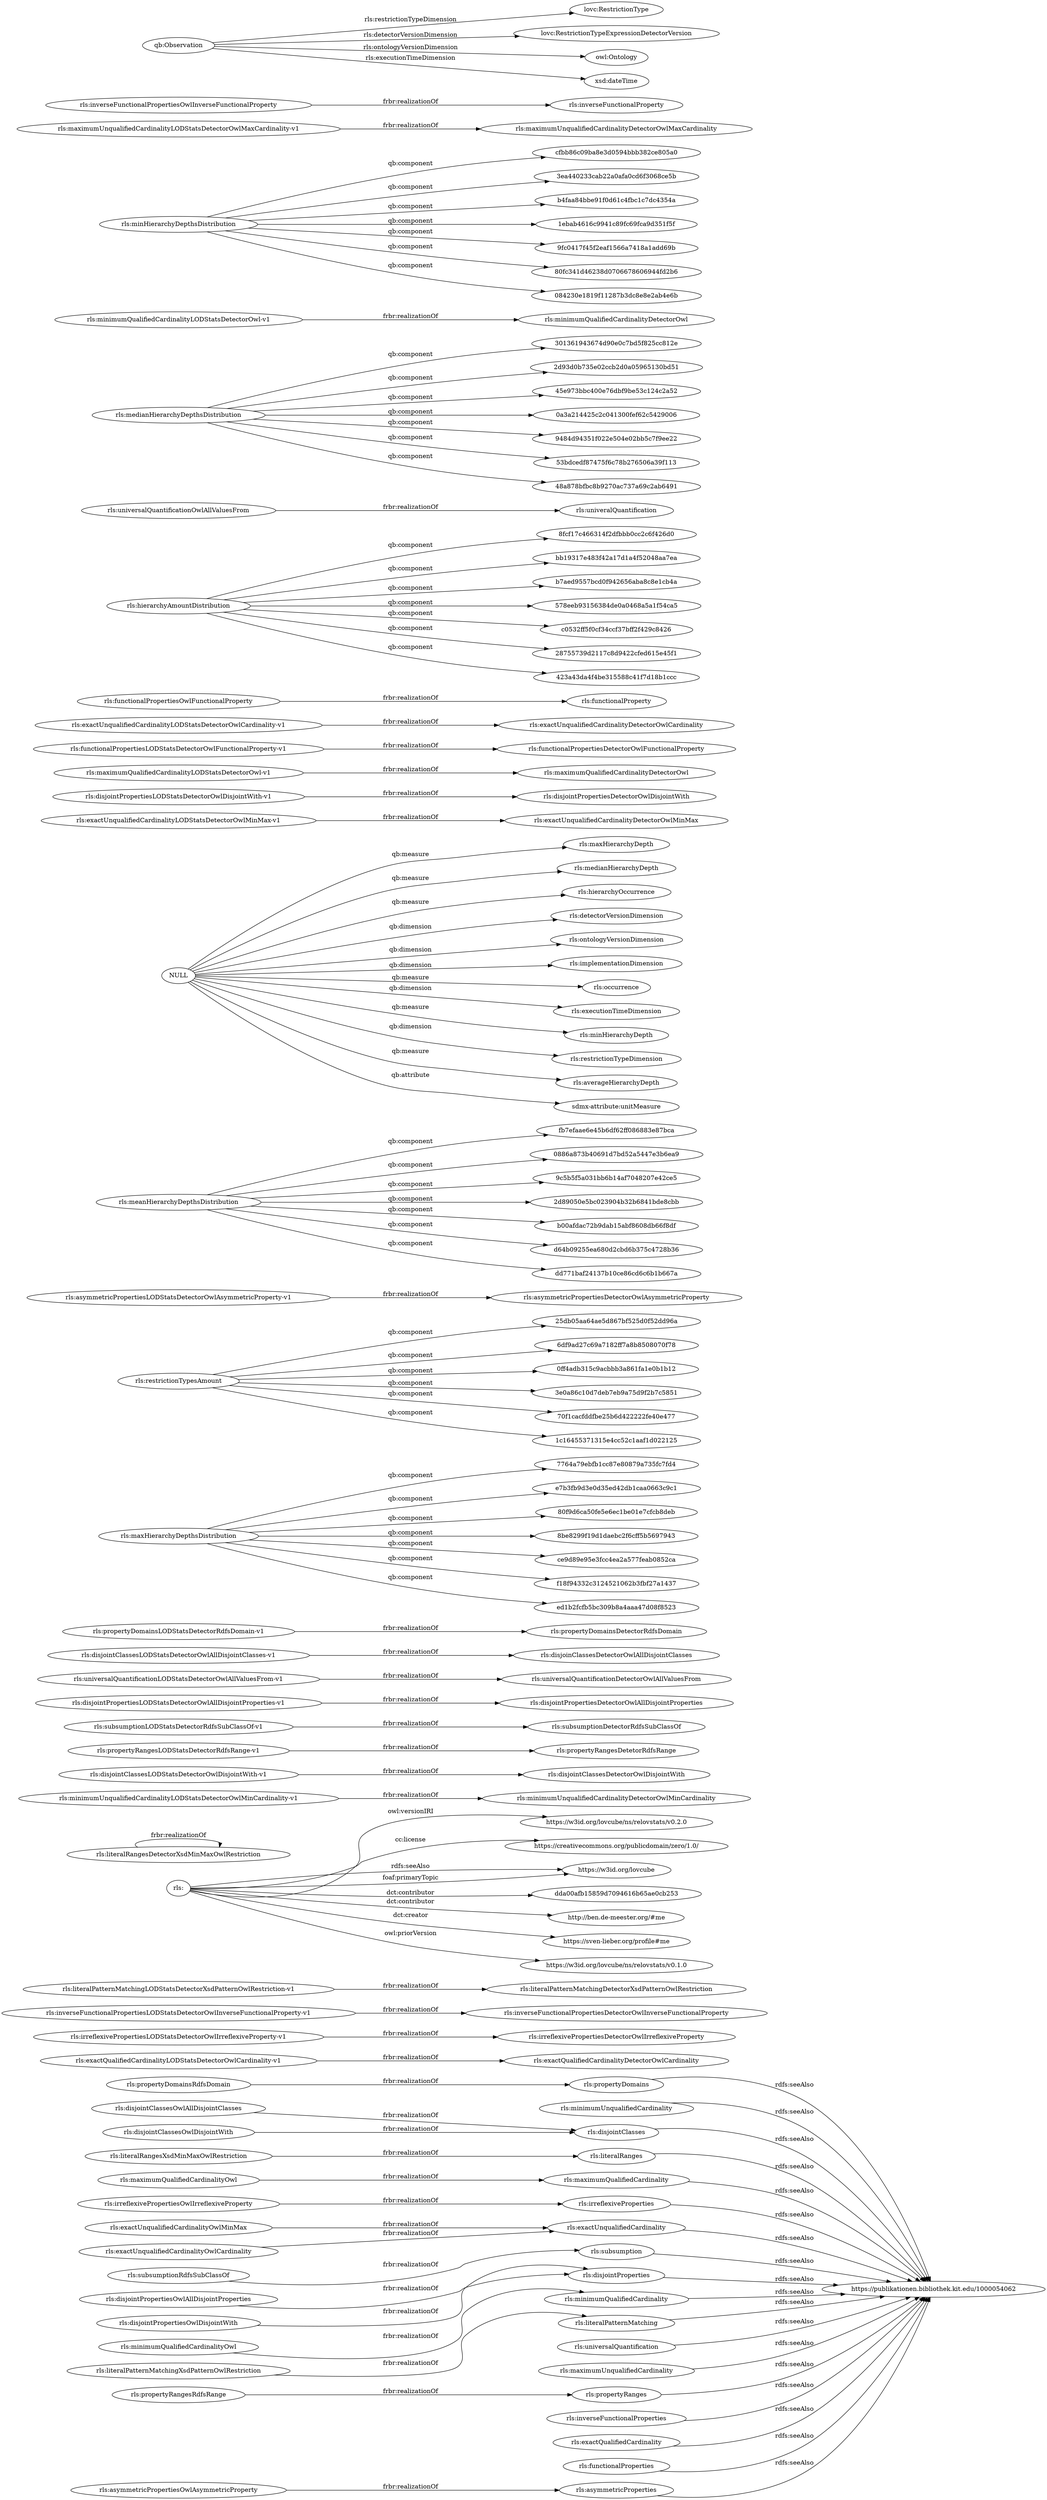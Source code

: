 digraph ar2dtool_diagram { 
rankdir=LR;
size="1501"
	"rls:asymmetricProperties" -> "https://publikationen.bibliothek.kit.edu/1000054062" [ label = "rdfs:seeAlso" ];
	"rls:propertyDomainsRdfsDomain" -> "rls:propertyDomains" [ label = "frbr:realizationOf" ];
	"rls:minimumUnqualifiedCardinality" -> "https://publikationen.bibliothek.kit.edu/1000054062" [ label = "rdfs:seeAlso" ];
	"rls:disjointClassesOwlAllDisjointClasses" -> "rls:disjointClasses" [ label = "frbr:realizationOf" ];
	"rls:exactQualifiedCardinalityLODStatsDetectorOwlCardinality-v1" -> "rls:exactQualifiedCardinalityDetectorOwlCardinality" [ label = "frbr:realizationOf" ];
	"rls:irreflexivePropertiesLODStatsDetectorOwlIrreflexiveProperty-v1" -> "rls:irreflexivePropertiesDetectorOwlIrreflexiveProperty" [ label = "frbr:realizationOf" ];
	"rls:inverseFunctionalPropertiesLODStatsDetectorOwlInverseFunctionalProperty-v1" -> "rls:inverseFunctionalPropertiesDetectorOwlInverseFunctionalProperty" [ label = "frbr:realizationOf" ];
	"rls:literalRanges" -> "https://publikationen.bibliothek.kit.edu/1000054062" [ label = "rdfs:seeAlso" ];
	"rls:maximumQualifiedCardinality" -> "https://publikationen.bibliothek.kit.edu/1000054062" [ label = "rdfs:seeAlso" ];
	"rls:literalPatternMatchingLODStatsDetectorXsdPatternOwlRestriction-v1" -> "rls:literalPatternMatchingDetectorXsdPatternOwlRestriction" [ label = "frbr:realizationOf" ];
	"rls:irreflexiveProperties" -> "https://publikationen.bibliothek.kit.edu/1000054062" [ label = "rdfs:seeAlso" ];
	"rls:asymmetricPropertiesOwlAsymmetricProperty" -> "rls:asymmetricProperties" [ label = "frbr:realizationOf" ];
	"rls:" -> "https://w3id.org/lovcube/ns/relovstats/v0.2.0" [ label = "owl:versionIRI" ];
	"rls:" -> "https://creativecommons.org/publicdomain/zero/1.0/" [ label = "cc:license" ];
	"rls:" -> "https://w3id.org/lovcube" [ label = "rdfs:seeAlso" ];
	"rls:" -> "dda00afb15859d7094616b65ae0cb253" [ label = "dct:contributor" ];
	"rls:" -> "http://ben.de-meester.org/#me" [ label = "dct:contributor" ];
	"rls:" -> "https://sven-lieber.org/profile#me" [ label = "dct:creator" ];
	"rls:" -> "https://w3id.org/lovcube" [ label = "foaf:primaryTopic" ];
	"rls:" -> "https://w3id.org/lovcube/ns/relovstats/v0.1.0" [ label = "owl:priorVersion" ];
	"rls:exactUnqualifiedCardinality" -> "https://publikationen.bibliothek.kit.edu/1000054062" [ label = "rdfs:seeAlso" ];
	"rls:literalRangesDetectorXsdMinMaxOwlRestriction" -> "rls:literalRangesDetectorXsdMinMaxOwlRestriction" [ label = "frbr:realizationOf" ];
	"rls:subsumption" -> "https://publikationen.bibliothek.kit.edu/1000054062" [ label = "rdfs:seeAlso" ];
	"rls:minimumUnqualifiedCardinalityLODStatsDetectorOwlMinCardinality-v1" -> "rls:minimumUnqualifiedCardinalityDetectorOwlMinCardinality" [ label = "frbr:realizationOf" ];
	"rls:disjointClassesLODStatsDetectorOwlDisjointWith-v1" -> "rls:disjointClassesDetectorOwlDisjointWith" [ label = "frbr:realizationOf" ];
	"rls:disjointPropertiesOwlAllDisjointProperties" -> "rls:disjointProperties" [ label = "frbr:realizationOf" ];
	"rls:minimumQualifiedCardinalityOwl" -> "rls:minimumQualifiedCardinality" [ label = "frbr:realizationOf" ];
	"rls:propertyDomains" -> "https://publikationen.bibliothek.kit.edu/1000054062" [ label = "rdfs:seeAlso" ];
	"rls:literalPatternMatchingXsdPatternOwlRestriction" -> "rls:literalPatternMatching" [ label = "frbr:realizationOf" ];
	"rls:universalQuantification" -> "https://publikationen.bibliothek.kit.edu/1000054062" [ label = "rdfs:seeAlso" ];
	"rls:propertyRangesLODStatsDetectorRdfsRange-v1" -> "rls:propertyRangesDetetorRdfsRange" [ label = "frbr:realizationOf" ];
	"rls:maximumUnqualifiedCardinality" -> "https://publikationen.bibliothek.kit.edu/1000054062" [ label = "rdfs:seeAlso" ];
	"rls:subsumptionLODStatsDetectorRdfsSubClassOf-v1" -> "rls:subsumptionDetectorRdfsSubClassOf" [ label = "frbr:realizationOf" ];
	"rls:disjointPropertiesLODStatsDetectorOwlAllDisjointProperties-v1" -> "rls:disjointPropertiesDetectorOwlAllDisjointProperties" [ label = "frbr:realizationOf" ];
	"rls:universalQuantificationLODStatsDetectorOwlAllValuesFrom-v1" -> "rls:universalQuantificationDetectorOwlAllValuesFrom" [ label = "frbr:realizationOf" ];
	"rls:propertyRanges" -> "https://publikationen.bibliothek.kit.edu/1000054062" [ label = "rdfs:seeAlso" ];
	"rls:propertyRangesRdfsRange" -> "rls:propertyRanges" [ label = "frbr:realizationOf" ];
	"rls:exactUnqualifiedCardinalityOwlMinMax" -> "rls:exactUnqualifiedCardinality" [ label = "frbr:realizationOf" ];
	"rls:disjointClassesLODStatsDetectorOwlAllDisjointClasses-v1" -> "rls:disjoinClassesDetectorOwlAllDisjointClasses" [ label = "frbr:realizationOf" ];
	"rls:propertyDomainsLODStatsDetectorRdfsDomain-v1" -> "rls:propertyDomainsDetectorRdfsDomain" [ label = "frbr:realizationOf" ];
	"rls:irreflexivePropertiesOwlIrreflexiveProperty" -> "rls:irreflexiveProperties" [ label = "frbr:realizationOf" ];
	"rls:literalPatternMatching" -> "https://publikationen.bibliothek.kit.edu/1000054062" [ label = "rdfs:seeAlso" ];
	"rls:inverseFunctionalProperties" -> "https://publikationen.bibliothek.kit.edu/1000054062" [ label = "rdfs:seeAlso" ];
	"rls:maxHierarchyDepthsDistribution" -> "7764a79ebfb1cc87e80879a735fc7fd4" [ label = "qb:component" ];
	"rls:maxHierarchyDepthsDistribution" -> "e7b3fb9d3e0d35ed42db1caa0663c9c1" [ label = "qb:component" ];
	"rls:maxHierarchyDepthsDistribution" -> "80f9d6ca50fe5e6ec1be01e7cfcb8deb" [ label = "qb:component" ];
	"rls:maxHierarchyDepthsDistribution" -> "8be8299f19d1daebc2f6cff5b5697943" [ label = "qb:component" ];
	"rls:maxHierarchyDepthsDistribution" -> "ce9d89e95e3fcc4ea2a577feab0852ca" [ label = "qb:component" ];
	"rls:maxHierarchyDepthsDistribution" -> "f18f94332c3124521062b3fbf27a1437" [ label = "qb:component" ];
	"rls:maxHierarchyDepthsDistribution" -> "ed1b2fcfb5bc309b8a4aaa47d08f8523" [ label = "qb:component" ];
	"rls:restrictionTypesAmount" -> "25db05aa64ae5d867bf525d0f52dd96a" [ label = "qb:component" ];
	"rls:restrictionTypesAmount" -> "6df9ad27c69a7182ff7a8b8508070f78" [ label = "qb:component" ];
	"rls:restrictionTypesAmount" -> "0ff4adb315c9acbbb3a861fa1e0b1b12" [ label = "qb:component" ];
	"rls:restrictionTypesAmount" -> "3e0a86c10d7deb7eb9a75d9f2b7c5851" [ label = "qb:component" ];
	"rls:restrictionTypesAmount" -> "70f1cacfddfbe25b6d422222fe40e477" [ label = "qb:component" ];
	"rls:restrictionTypesAmount" -> "1c16455371315e4cc52c1aaf1d022125" [ label = "qb:component" ];
	"rls:asymmetricPropertiesLODStatsDetectorOwlAsymmetricProperty-v1" -> "rls:asymmetricPropertiesDetectorOwlAsymmetricProperty" [ label = "frbr:realizationOf" ];
	"rls:disjointClassesOwlDisjointWith" -> "rls:disjointClasses" [ label = "frbr:realizationOf" ];
	"rls:meanHierarchyDepthsDistribution" -> "fb7efaae6e45b6df62ff086883e87bca" [ label = "qb:component" ];
	"rls:meanHierarchyDepthsDistribution" -> "0886a873b40691d7bd52a5447e3b6ea9" [ label = "qb:component" ];
	"rls:meanHierarchyDepthsDistribution" -> "9c5b5f5a031bb6b14af7048207e42ce5" [ label = "qb:component" ];
	"rls:meanHierarchyDepthsDistribution" -> "2d89050e5bc023904b32b6841bde8cbb" [ label = "qb:component" ];
	"rls:meanHierarchyDepthsDistribution" -> "b00afdac72b9dab15abf8608db66f8df" [ label = "qb:component" ];
	"rls:meanHierarchyDepthsDistribution" -> "d64b09255ea680d2cbd6b375c4728b36" [ label = "qb:component" ];
	"rls:meanHierarchyDepthsDistribution" -> "dd771baf24137b10ce86cd6c6b1b667a" [ label = "qb:component" ];
	"NULL" -> "rls:maxHierarchyDepth" [ label = "qb:measure" ];
	"NULL" -> "rls:medianHierarchyDepth" [ label = "qb:measure" ];
	"NULL" -> "rls:hierarchyOccurrence" [ label = "qb:measure" ];
	"NULL" -> "rls:detectorVersionDimension" [ label = "qb:dimension" ];
	"NULL" -> "rls:ontologyVersionDimension" [ label = "qb:dimension" ];
	"NULL" -> "rls:implementationDimension" [ label = "qb:dimension" ];
	"NULL" -> "rls:occurrence" [ label = "qb:measure" ];
	"NULL" -> "rls:executionTimeDimension" [ label = "qb:dimension" ];
	"NULL" -> "rls:minHierarchyDepth" [ label = "qb:measure" ];
	"NULL" -> "rls:restrictionTypeDimension" [ label = "qb:dimension" ];
	"NULL" -> "rls:averageHierarchyDepth" [ label = "qb:measure" ];
	"NULL" -> "sdmx-attribute:unitMeasure" [ label = "qb:attribute" ];
	"rls:disjointPropertiesOwlDisjointWith" -> "rls:disjointProperties" [ label = "frbr:realizationOf" ];
	"rls:subsumptionRdfsSubClassOf" -> "rls:subsumption" [ label = "frbr:realizationOf" ];
	"rls:exactUnqualifiedCardinalityLODStatsDetectorOwlMinMax-v1" -> "rls:exactUnqualifiedCardinalityDetectorOwlMinMax" [ label = "frbr:realizationOf" ];
	"rls:disjointClasses" -> "https://publikationen.bibliothek.kit.edu/1000054062" [ label = "rdfs:seeAlso" ];
	"rls:disjointPropertiesLODStatsDetectorOwlDisjointWith-v1" -> "rls:disjointPropertiesDetectorOwlDisjointWith" [ label = "frbr:realizationOf" ];
	"rls:maximumQualifiedCardinalityLODStatsDetectorOwl-v1" -> "rls:maximumQualifiedCardinalityDetectorOwl" [ label = "frbr:realizationOf" ];
	"rls:functionalPropertiesLODStatsDetectorOwlFunctionalProperty-v1" -> "rls:functionalPropertiesDetectorOwlFunctionalProperty" [ label = "frbr:realizationOf" ];
	"rls:exactUnqualifiedCardinalityLODStatsDetectorOwlCardinality-v1" -> "rls:exactUnqualifiedCardinalityDetectorOwlCardinality" [ label = "frbr:realizationOf" ];
	"rls:functionalPropertiesOwlFunctionalProperty" -> "rls:functionalProperty" [ label = "frbr:realizationOf" ];
	"rls:exactUnqualifiedCardinalityOwlCardinality" -> "rls:exactUnqualifiedCardinality" [ label = "frbr:realizationOf" ];
	"rls:hierarchyAmountDistribution" -> "8fcf17c466314f2dfbbb0cc2c6f426d0" [ label = "qb:component" ];
	"rls:hierarchyAmountDistribution" -> "bb19317e483f42a17d1a4f52048aa7ea" [ label = "qb:component" ];
	"rls:hierarchyAmountDistribution" -> "b7aed9557bcd0f942656aba8c8e1cb4a" [ label = "qb:component" ];
	"rls:hierarchyAmountDistribution" -> "578eeb93156384de0a0468a5a1f54ca5" [ label = "qb:component" ];
	"rls:hierarchyAmountDistribution" -> "c0532ff5f0cf34ccf37bff2f429c8426" [ label = "qb:component" ];
	"rls:hierarchyAmountDistribution" -> "28755739d2117c8d9422cfed615e45f1" [ label = "qb:component" ];
	"rls:hierarchyAmountDistribution" -> "423a43da4f4be315588c41f7d18b1ccc" [ label = "qb:component" ];
	"rls:maximumQualifiedCardinalityOwl" -> "rls:maximumQualifiedCardinality" [ label = "frbr:realizationOf" ];
	"rls:universalQuantificationOwlAllValuesFrom" -> "rls:univeralQuantification" [ label = "frbr:realizationOf" ];
	"rls:exactQualifiedCardinality" -> "https://publikationen.bibliothek.kit.edu/1000054062" [ label = "rdfs:seeAlso" ];
	"rls:disjointProperties" -> "https://publikationen.bibliothek.kit.edu/1000054062" [ label = "rdfs:seeAlso" ];
	"rls:medianHierarchyDepthsDistribution" -> "301361943674d90e0c7bd5f825cc812e" [ label = "qb:component" ];
	"rls:medianHierarchyDepthsDistribution" -> "2d93d0b735e02ccb2d0a05965130bd51" [ label = "qb:component" ];
	"rls:medianHierarchyDepthsDistribution" -> "45e973bbc400e76dbf9be53c124c2a52" [ label = "qb:component" ];
	"rls:medianHierarchyDepthsDistribution" -> "0a3a214425c2c041300fef62c5429006" [ label = "qb:component" ];
	"rls:medianHierarchyDepthsDistribution" -> "9484d94351f022e504e02bb5c7f9ee22" [ label = "qb:component" ];
	"rls:medianHierarchyDepthsDistribution" -> "53bdcedf87475f6c78b276506a39f113" [ label = "qb:component" ];
	"rls:medianHierarchyDepthsDistribution" -> "48a878bfbc8b9270ac737a69c2ab6491" [ label = "qb:component" ];
	"rls:minimumQualifiedCardinalityLODStatsDetectorOwl-v1" -> "rls:minimumQualifiedCardinalityDetectorOwl" [ label = "frbr:realizationOf" ];
	"rls:functionalProperties" -> "https://publikationen.bibliothek.kit.edu/1000054062" [ label = "rdfs:seeAlso" ];
	"rls:literalRangesXsdMinMaxOwlRestriction" -> "rls:literalRanges" [ label = "frbr:realizationOf" ];
	"rls:minHierarchyDepthsDistribution" -> "cfbb86c09ba8e3d0594bbb382ce805a0" [ label = "qb:component" ];
	"rls:minHierarchyDepthsDistribution" -> "3ea440233cab22a0afa0cd6f3068ce5b" [ label = "qb:component" ];
	"rls:minHierarchyDepthsDistribution" -> "b4faa84bbe91f0d61c4fbc1c7dc4354a" [ label = "qb:component" ];
	"rls:minHierarchyDepthsDistribution" -> "1ebab4616c9941c89fc69fca9d351f5f" [ label = "qb:component" ];
	"rls:minHierarchyDepthsDistribution" -> "9fc0417f45f2eaf1566a7418a1add69b" [ label = "qb:component" ];
	"rls:minHierarchyDepthsDistribution" -> "80fc341d46238d0706678606944fd2b6" [ label = "qb:component" ];
	"rls:minHierarchyDepthsDistribution" -> "084230e1819f11287b3dc8e8e2ab4e6b" [ label = "qb:component" ];
	"rls:minimumQualifiedCardinality" -> "https://publikationen.bibliothek.kit.edu/1000054062" [ label = "rdfs:seeAlso" ];
	"rls:maximumUnqualifiedCardinalityLODStatsDetectorOwlMaxCardinality-v1" -> "rls:maximumUnqualifiedCardinalityDetectorOwlMaxCardinality" [ label = "frbr:realizationOf" ];
	"rls:inverseFunctionalPropertiesOwlInverseFunctionalProperty" -> "rls:inverseFunctionalProperty" [ label = "frbr:realizationOf" ];
	"qb:Observation" -> "lovc:RestrictionType" [ label = "rls:restrictionTypeDimension" ];
	"qb:Observation" -> "lovc:RestrictionTypeExpressionDetectorVersion" [ label = "rls:detectorVersionDimension" ];
	"qb:Observation" -> "owl:Ontology" [ label = "rls:ontologyVersionDimension" ];
	"qb:Observation" -> "xsd:dateTime" [ label = "rls:executionTimeDimension" ];

}
